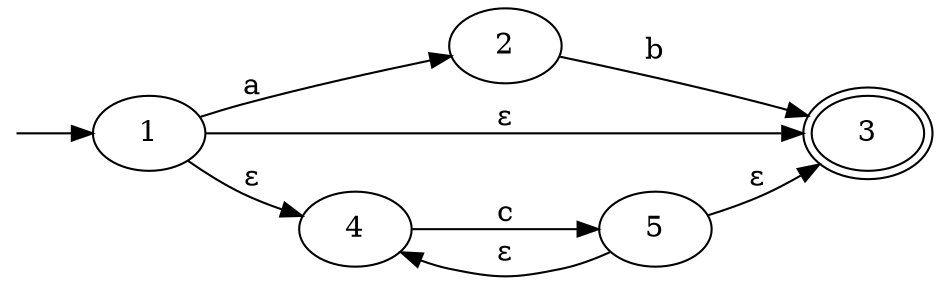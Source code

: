 digraph
{
    rankdir="LR"; // draw horizontally
    0[style=invis,shape=point];
    0 -> 1;
    1 -> 2[label="a"];
    2 -> 3[label="b"];
    3[peripheries=2];
    1 -> 3[label="ε"];
    1 -> 4[label="ε"];
    4 -> 5[label="c"];
    5 -> 4[label="ε"];
    5 -> 3[label="ε"];
}